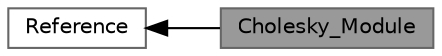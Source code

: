 digraph "Cholesky_Module"
{
 // LATEX_PDF_SIZE
  bgcolor="transparent";
  edge [fontname=Helvetica,fontsize=10,labelfontname=Helvetica,labelfontsize=10];
  node [fontname=Helvetica,fontsize=10,shape=box,height=0.2,width=0.4];
  rankdir=LR;
  Node1 [id="Node000001",label="Cholesky_Module",height=0.2,width=0.4,color="gray40", fillcolor="grey60", style="filled", fontcolor="black",tooltip=" "];
  Node2 [id="Node000002",label="Reference",height=0.2,width=0.4,color="grey40", fillcolor="white", style="filled",URL="$group___dense_linear_solvers___reference.html",tooltip=" "];
  Node2->Node1 [shape=plaintext, dir="back", style="solid"];
}
